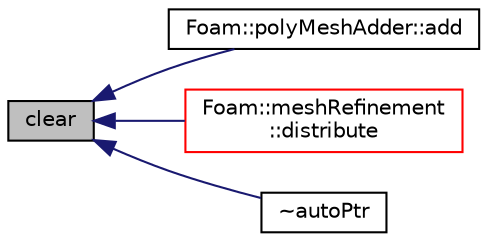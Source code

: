 digraph "clear"
{
  bgcolor="transparent";
  edge [fontname="Helvetica",fontsize="10",labelfontname="Helvetica",labelfontsize="10"];
  node [fontname="Helvetica",fontsize="10",shape=record];
  rankdir="LR";
  Node1 [label="clear",height=0.2,width=0.4,color="black", fillcolor="grey75", style="filled", fontcolor="black"];
  Node1 -> Node2 [dir="back",color="midnightblue",fontsize="10",style="solid",fontname="Helvetica"];
  Node2 [label="Foam::polyMeshAdder::add",height=0.2,width=0.4,color="black",URL="$a01955.html#a42c72a8d279c201ea1f49824e6fc340a",tooltip="Inplace add mesh to polyMesh. Returns map construct. "];
  Node1 -> Node3 [dir="back",color="midnightblue",fontsize="10",style="solid",fontname="Helvetica"];
  Node3 [label="Foam::meshRefinement\l::distribute",height=0.2,width=0.4,color="red",URL="$a01504.html#a6be2dc3eb1d541aeb83ee0a2adcc0556",tooltip="Update local numbering for mesh redistribution. "];
  Node1 -> Node4 [dir="back",color="midnightblue",fontsize="10",style="solid",fontname="Helvetica"];
  Node4 [label="~autoPtr",height=0.2,width=0.4,color="black",URL="$a00082.html#a078019d05a05ab5c650e8666928a93f8",tooltip="Destructor, delete object if pointer is not NULL. "];
}
